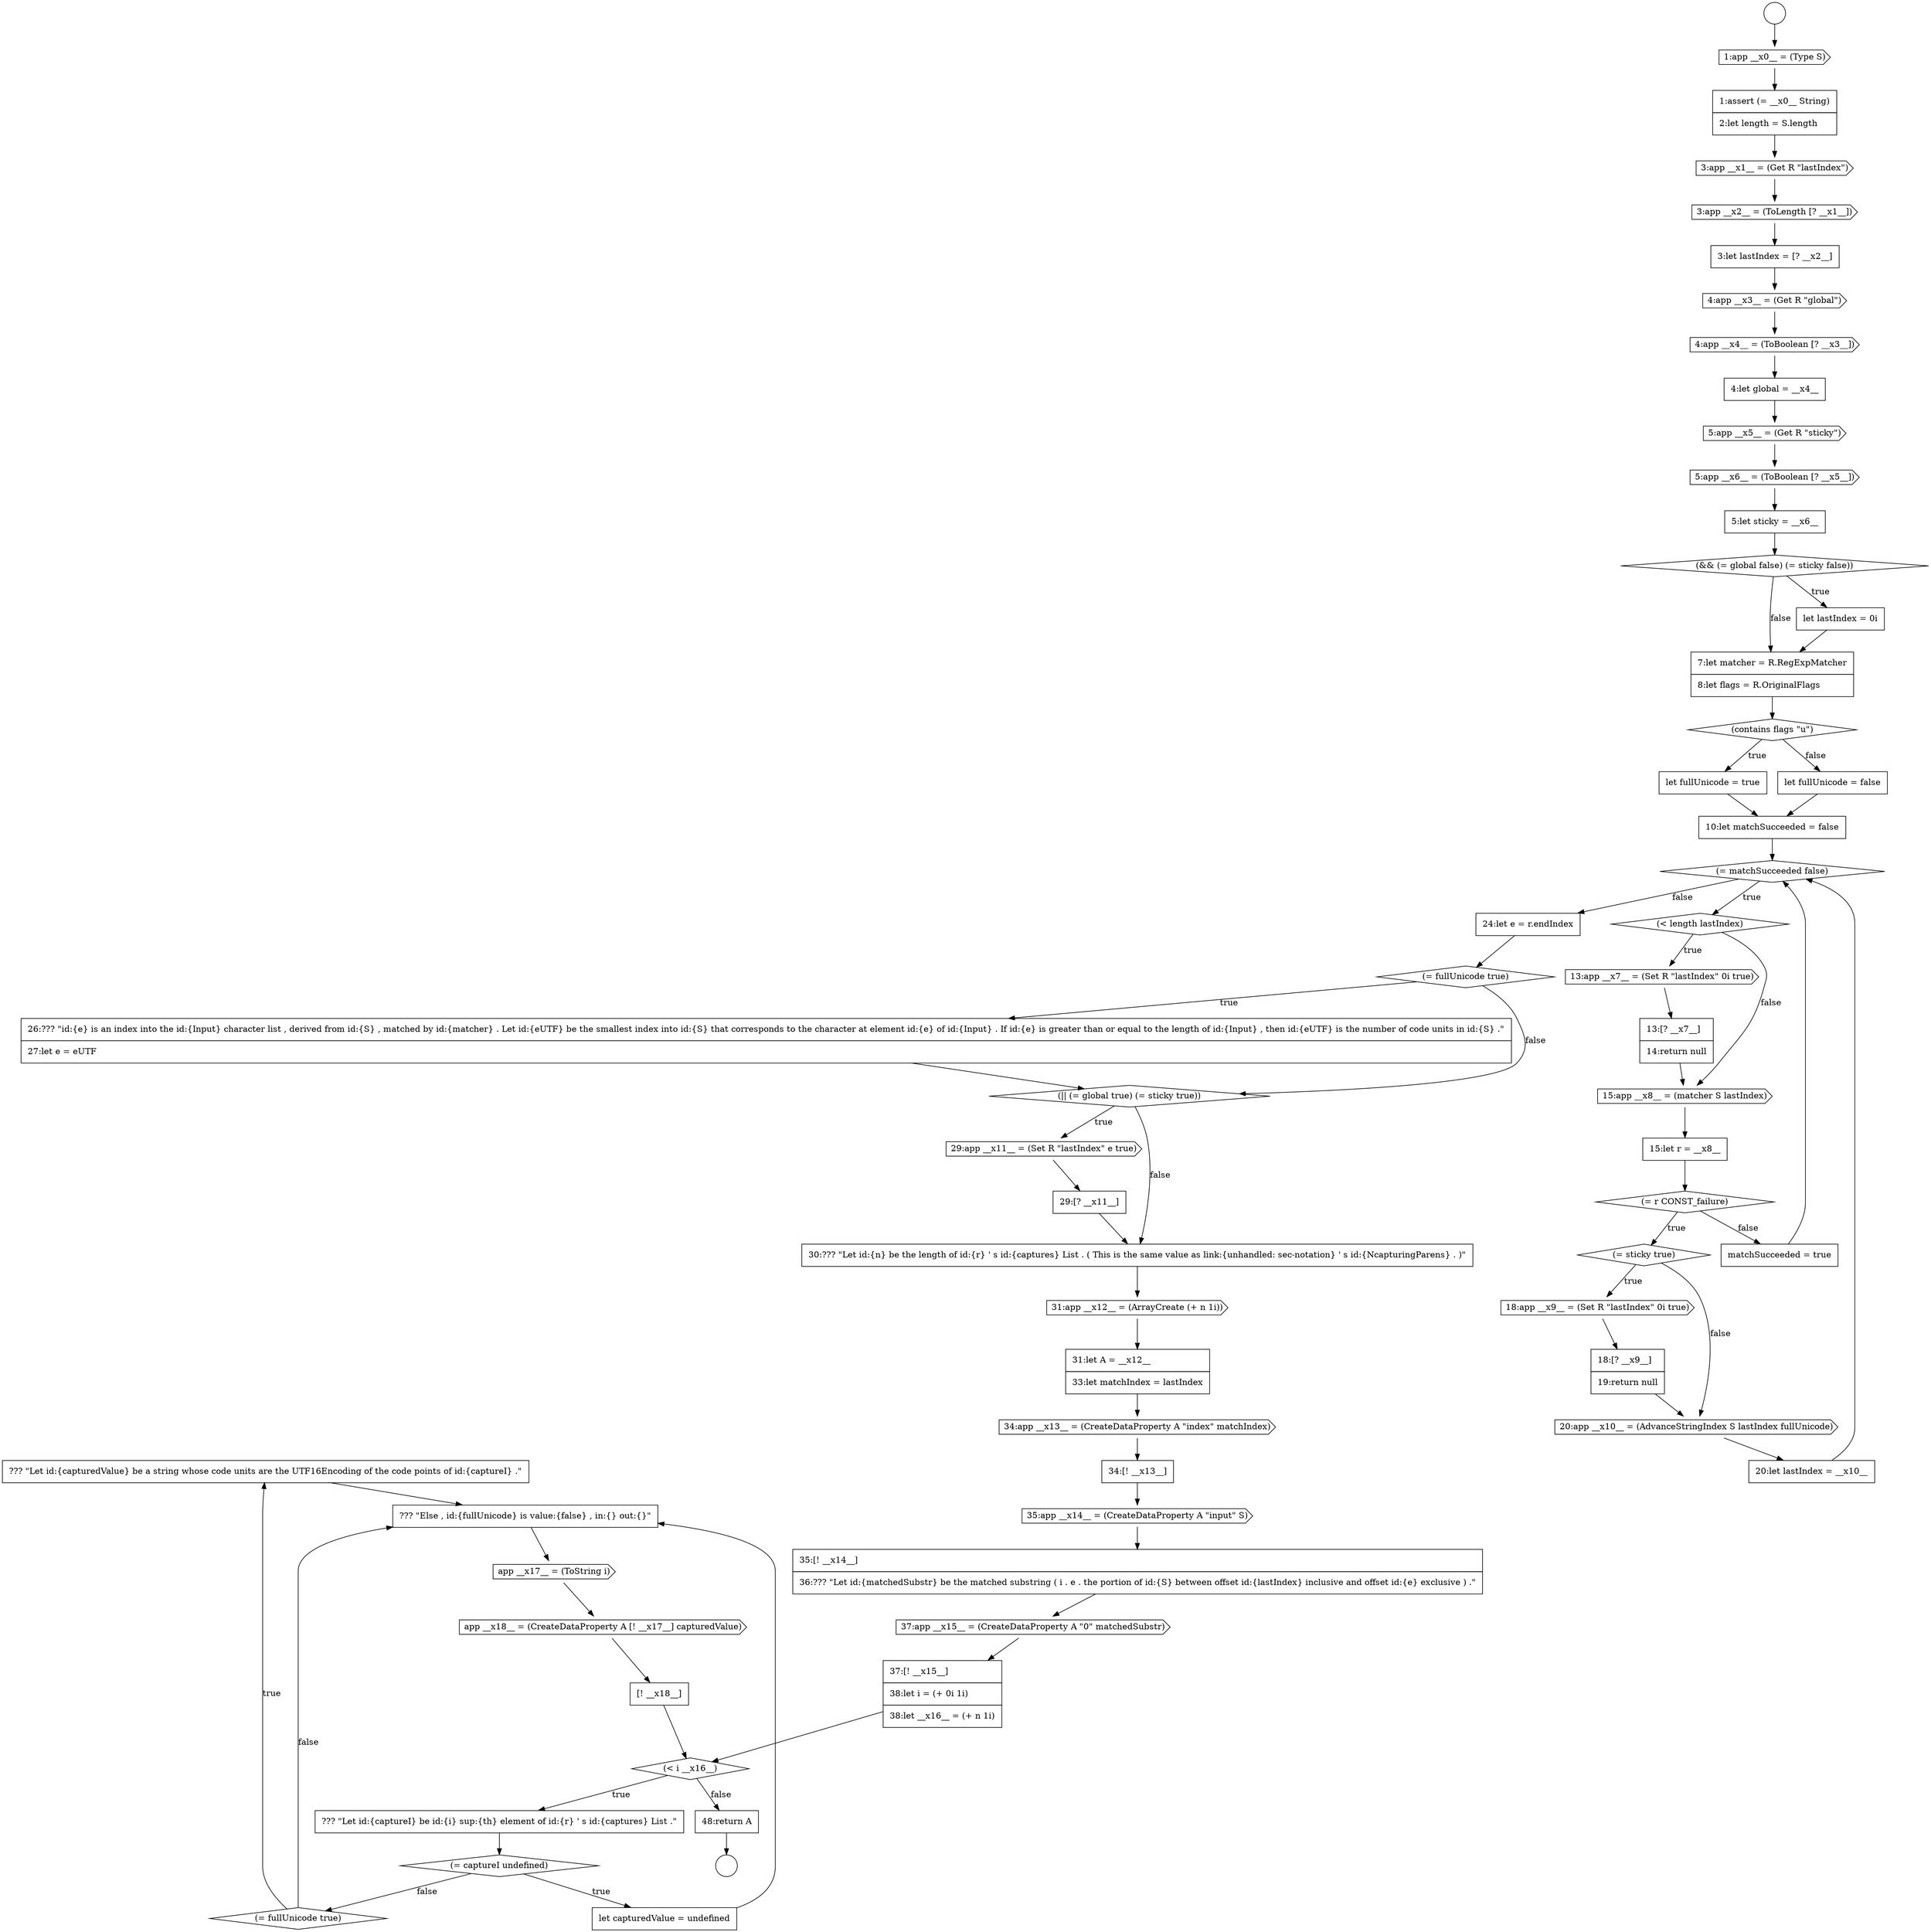 digraph {
  node12714 [shape=none, margin=0, label=<<font color="black">
    <table border="0" cellborder="1" cellspacing="0" cellpadding="10">
      <tr><td align="left">??? &quot;Let id:{capturedValue} be a string whose code units are the UTF16Encoding of the code points of id:{captureI} .&quot;</td></tr>
    </table>
  </font>> color="black" fillcolor="white" style=filled]
  node12667 [shape=none, margin=0, label=<<font color="black">
    <table border="0" cellborder="1" cellspacing="0" cellpadding="10">
      <tr><td align="left">3:let lastIndex = [? __x2__]</td></tr>
    </table>
  </font>> color="black" fillcolor="white" style=filled]
  node12696 [shape=none, margin=0, label=<<font color="black">
    <table border="0" cellborder="1" cellspacing="0" cellpadding="10">
      <tr><td align="left">26:??? &quot;id:{e} is an index into the id:{Input} character list , derived from id:{S} , matched by id:{matcher} . Let id:{eUTF} be the smallest index into id:{S} that corresponds to the character at element id:{e} of id:{Input} . If id:{e} is greater than or equal to the length of id:{Input} , then id:{eUTF} is the number of code units in id:{S} .&quot;</td></tr>
      <tr><td align="left">27:let e = eUTF</td></tr>
    </table>
  </font>> color="black" fillcolor="white" style=filled]
  node12671 [shape=cds, label=<<font color="black">5:app __x5__ = (Get R &quot;sticky&quot;)</font>> color="black" fillcolor="white" style=filled]
  node12677 [shape=diamond, label=<<font color="black">(contains flags &quot;u&quot;)</font>> color="black" fillcolor="white" style=filled]
  node12716 [shape=cds, label=<<font color="black">app __x17__ = (ToString i)</font>> color="black" fillcolor="white" style=filled]
  node12684 [shape=none, margin=0, label=<<font color="black">
    <table border="0" cellborder="1" cellspacing="0" cellpadding="10">
      <tr><td align="left">13:[? __x7__]</td></tr>
      <tr><td align="left">14:return null</td></tr>
    </table>
  </font>> color="black" fillcolor="white" style=filled]
  node12665 [shape=cds, label=<<font color="black">3:app __x1__ = (Get R &quot;lastIndex&quot;)</font>> color="black" fillcolor="white" style=filled]
  node12690 [shape=none, margin=0, label=<<font color="black">
    <table border="0" cellborder="1" cellspacing="0" cellpadding="10">
      <tr><td align="left">18:[? __x9__]</td></tr>
      <tr><td align="left">19:return null</td></tr>
    </table>
  </font>> color="black" fillcolor="white" style=filled]
  node12694 [shape=none, margin=0, label=<<font color="black">
    <table border="0" cellborder="1" cellspacing="0" cellpadding="10">
      <tr><td align="left">24:let e = r.endIndex</td></tr>
    </table>
  </font>> color="black" fillcolor="white" style=filled]
  node12710 [shape=none, margin=0, label=<<font color="black">
    <table border="0" cellborder="1" cellspacing="0" cellpadding="10">
      <tr><td align="left">??? &quot;Let id:{captureI} be id:{i} sup:{th} element of id:{r} ' s id:{captures} List .&quot;</td></tr>
    </table>
  </font>> color="black" fillcolor="white" style=filled]
  node12699 [shape=none, margin=0, label=<<font color="black">
    <table border="0" cellborder="1" cellspacing="0" cellpadding="10">
      <tr><td align="left">29:[? __x11__]</td></tr>
    </table>
  </font>> color="black" fillcolor="white" style=filled]
  node12689 [shape=cds, label=<<font color="black">18:app __x9__ = (Set R &quot;lastIndex&quot; 0i true)</font>> color="black" fillcolor="white" style=filled]
  node12674 [shape=diamond, label=<<font color="black">(&amp;&amp; (= global false) (= sticky false))</font>> color="black" fillcolor="white" style=filled]
  node12666 [shape=cds, label=<<font color="black">3:app __x2__ = (ToLength [? __x1__])</font>> color="black" fillcolor="white" style=filled]
  node12686 [shape=none, margin=0, label=<<font color="black">
    <table border="0" cellborder="1" cellspacing="0" cellpadding="10">
      <tr><td align="left">15:let r = __x8__</td></tr>
    </table>
  </font>> color="black" fillcolor="white" style=filled]
  node12661 [shape=circle label=" " color="black" fillcolor="white" style=filled]
  node12718 [shape=none, margin=0, label=<<font color="black">
    <table border="0" cellborder="1" cellspacing="0" cellpadding="10">
      <tr><td align="left">[! __x18__]</td></tr>
    </table>
  </font>> color="black" fillcolor="white" style=filled]
  node12713 [shape=diamond, label=<<font color="black">(= fullUnicode true)</font>> color="black" fillcolor="white" style=filled]
  node12693 [shape=none, margin=0, label=<<font color="black">
    <table border="0" cellborder="1" cellspacing="0" cellpadding="10">
      <tr><td align="left">matchSucceeded = true</td></tr>
    </table>
  </font>> color="black" fillcolor="white" style=filled]
  node12682 [shape=diamond, label=<<font color="black">(&lt; length lastIndex)</font>> color="black" fillcolor="white" style=filled]
  node12706 [shape=none, margin=0, label=<<font color="black">
    <table border="0" cellborder="1" cellspacing="0" cellpadding="10">
      <tr><td align="left">35:[! __x14__]</td></tr>
      <tr><td align="left">36:??? &quot;Let id:{matchedSubstr} be the matched substring ( i . e . the portion of id:{S} between offset id:{lastIndex} inclusive and offset id:{e} exclusive ) .&quot;</td></tr>
    </table>
  </font>> color="black" fillcolor="white" style=filled]
  node12703 [shape=cds, label=<<font color="black">34:app __x13__ = (CreateDataProperty A &quot;index&quot; matchIndex)</font>> color="black" fillcolor="white" style=filled]
  node12678 [shape=none, margin=0, label=<<font color="black">
    <table border="0" cellborder="1" cellspacing="0" cellpadding="10">
      <tr><td align="left">let fullUnicode = true</td></tr>
    </table>
  </font>> color="black" fillcolor="white" style=filled]
  node12670 [shape=none, margin=0, label=<<font color="black">
    <table border="0" cellborder="1" cellspacing="0" cellpadding="10">
      <tr><td align="left">4:let global = __x4__</td></tr>
    </table>
  </font>> color="black" fillcolor="white" style=filled]
  node12705 [shape=cds, label=<<font color="black">35:app __x14__ = (CreateDataProperty A &quot;input&quot; S)</font>> color="black" fillcolor="white" style=filled]
  node12673 [shape=none, margin=0, label=<<font color="black">
    <table border="0" cellborder="1" cellspacing="0" cellpadding="10">
      <tr><td align="left">5:let sticky = __x6__</td></tr>
    </table>
  </font>> color="black" fillcolor="white" style=filled]
  node12687 [shape=diamond, label=<<font color="black">(= r CONST_failure)</font>> color="black" fillcolor="white" style=filled]
  node12715 [shape=none, margin=0, label=<<font color="black">
    <table border="0" cellborder="1" cellspacing="0" cellpadding="10">
      <tr><td align="left">??? &quot;Else , id:{fullUnicode} is value:{false} , in:{} out:{}&quot;</td></tr>
    </table>
  </font>> color="black" fillcolor="white" style=filled]
  node12664 [shape=none, margin=0, label=<<font color="black">
    <table border="0" cellborder="1" cellspacing="0" cellpadding="10">
      <tr><td align="left">1:assert (= __x0__ String)</td></tr>
      <tr><td align="left">2:let length = S.length</td></tr>
    </table>
  </font>> color="black" fillcolor="white" style=filled]
  node12700 [shape=none, margin=0, label=<<font color="black">
    <table border="0" cellborder="1" cellspacing="0" cellpadding="10">
      <tr><td align="left">30:??? &quot;Let id:{n} be the length of id:{r} ' s id:{captures} List . ( This is the same value as link:{unhandled: sec-notation} ' s id:{NcapturingParens} . )&quot;</td></tr>
    </table>
  </font>> color="black" fillcolor="white" style=filled]
  node12692 [shape=none, margin=0, label=<<font color="black">
    <table border="0" cellborder="1" cellspacing="0" cellpadding="10">
      <tr><td align="left">20:let lastIndex = __x10__</td></tr>
    </table>
  </font>> color="black" fillcolor="white" style=filled]
  node12709 [shape=diamond, label=<<font color="black">(&lt; i __x16__)</font>> color="black" fillcolor="white" style=filled]
  node12683 [shape=cds, label=<<font color="black">13:app __x7__ = (Set R &quot;lastIndex&quot; 0i true)</font>> color="black" fillcolor="white" style=filled]
  node12704 [shape=none, margin=0, label=<<font color="black">
    <table border="0" cellborder="1" cellspacing="0" cellpadding="10">
      <tr><td align="left">34:[! __x13__]</td></tr>
    </table>
  </font>> color="black" fillcolor="white" style=filled]
  node12719 [shape=none, margin=0, label=<<font color="black">
    <table border="0" cellborder="1" cellspacing="0" cellpadding="10">
      <tr><td align="left">48:return A</td></tr>
    </table>
  </font>> color="black" fillcolor="white" style=filled]
  node12688 [shape=diamond, label=<<font color="black">(= sticky true)</font>> color="black" fillcolor="white" style=filled]
  node12663 [shape=cds, label=<<font color="black">1:app __x0__ = (Type S)</font>> color="black" fillcolor="white" style=filled]
  node12676 [shape=none, margin=0, label=<<font color="black">
    <table border="0" cellborder="1" cellspacing="0" cellpadding="10">
      <tr><td align="left">7:let matcher = R.RegExpMatcher</td></tr>
      <tr><td align="left">8:let flags = R.OriginalFlags</td></tr>
    </table>
  </font>> color="black" fillcolor="white" style=filled]
  node12668 [shape=cds, label=<<font color="black">4:app __x3__ = (Get R &quot;global&quot;)</font>> color="black" fillcolor="white" style=filled]
  node12712 [shape=none, margin=0, label=<<font color="black">
    <table border="0" cellborder="1" cellspacing="0" cellpadding="10">
      <tr><td align="left">let capturedValue = undefined</td></tr>
    </table>
  </font>> color="black" fillcolor="white" style=filled]
  node12697 [shape=diamond, label=<<font color="black">(|| (= global true) (= sticky true))</font>> color="black" fillcolor="white" style=filled]
  node12691 [shape=cds, label=<<font color="black">20:app __x10__ = (AdvanceStringIndex S lastIndex fullUnicode)</font>> color="black" fillcolor="white" style=filled]
  node12680 [shape=none, margin=0, label=<<font color="black">
    <table border="0" cellborder="1" cellspacing="0" cellpadding="10">
      <tr><td align="left">10:let matchSucceeded = false</td></tr>
    </table>
  </font>> color="black" fillcolor="white" style=filled]
  node12672 [shape=cds, label=<<font color="black">5:app __x6__ = (ToBoolean [? __x5__])</font>> color="black" fillcolor="white" style=filled]
  node12708 [shape=none, margin=0, label=<<font color="black">
    <table border="0" cellborder="1" cellspacing="0" cellpadding="10">
      <tr><td align="left">37:[! __x15__]</td></tr>
      <tr><td align="left">38:let i = (+ 0i 1i)</td></tr>
      <tr><td align="left">38:let __x16__ = (+ n 1i)</td></tr>
    </table>
  </font>> color="black" fillcolor="white" style=filled]
  node12701 [shape=cds, label=<<font color="black">31:app __x12__ = (ArrayCreate (+ n 1i))</font>> color="black" fillcolor="white" style=filled]
  node12695 [shape=diamond, label=<<font color="black">(= fullUnicode true)</font>> color="black" fillcolor="white" style=filled]
  node12698 [shape=cds, label=<<font color="black">29:app __x11__ = (Set R &quot;lastIndex&quot; e true)</font>> color="black" fillcolor="white" style=filled]
  node12662 [shape=circle label=" " color="black" fillcolor="white" style=filled]
  node12685 [shape=cds, label=<<font color="black">15:app __x8__ = (matcher S lastIndex)</font>> color="black" fillcolor="white" style=filled]
  node12675 [shape=none, margin=0, label=<<font color="black">
    <table border="0" cellborder="1" cellspacing="0" cellpadding="10">
      <tr><td align="left">let lastIndex = 0i</td></tr>
    </table>
  </font>> color="black" fillcolor="white" style=filled]
  node12711 [shape=diamond, label=<<font color="black">(= captureI undefined)</font>> color="black" fillcolor="white" style=filled]
  node12702 [shape=none, margin=0, label=<<font color="black">
    <table border="0" cellborder="1" cellspacing="0" cellpadding="10">
      <tr><td align="left">31:let A = __x12__</td></tr>
      <tr><td align="left">33:let matchIndex = lastIndex</td></tr>
    </table>
  </font>> color="black" fillcolor="white" style=filled]
  node12681 [shape=diamond, label=<<font color="black">(= matchSucceeded false)</font>> color="black" fillcolor="white" style=filled]
  node12679 [shape=none, margin=0, label=<<font color="black">
    <table border="0" cellborder="1" cellspacing="0" cellpadding="10">
      <tr><td align="left">let fullUnicode = false</td></tr>
    </table>
  </font>> color="black" fillcolor="white" style=filled]
  node12707 [shape=cds, label=<<font color="black">37:app __x15__ = (CreateDataProperty A &quot;0&quot; matchedSubstr)</font>> color="black" fillcolor="white" style=filled]
  node12669 [shape=cds, label=<<font color="black">4:app __x4__ = (ToBoolean [? __x3__])</font>> color="black" fillcolor="white" style=filled]
  node12717 [shape=cds, label=<<font color="black">app __x18__ = (CreateDataProperty A [! __x17__] capturedValue)</font>> color="black" fillcolor="white" style=filled]
  node12683 -> node12684 [ color="black"]
  node12671 -> node12672 [ color="black"]
  node12713 -> node12714 [label=<<font color="black">true</font>> color="black"]
  node12713 -> node12715 [label=<<font color="black">false</font>> color="black"]
  node12661 -> node12663 [ color="black"]
  node12692 -> node12681 [ color="black"]
  node12670 -> node12671 [ color="black"]
  node12688 -> node12689 [label=<<font color="black">true</font>> color="black"]
  node12688 -> node12691 [label=<<font color="black">false</font>> color="black"]
  node12686 -> node12687 [ color="black"]
  node12710 -> node12711 [ color="black"]
  node12708 -> node12709 [ color="black"]
  node12695 -> node12696 [label=<<font color="black">true</font>> color="black"]
  node12695 -> node12697 [label=<<font color="black">false</font>> color="black"]
  node12690 -> node12691 [ color="black"]
  node12689 -> node12690 [ color="black"]
  node12664 -> node12665 [ color="black"]
  node12665 -> node12666 [ color="black"]
  node12693 -> node12681 [ color="black"]
  node12717 -> node12718 [ color="black"]
  node12673 -> node12674 [ color="black"]
  node12702 -> node12703 [ color="black"]
  node12707 -> node12708 [ color="black"]
  node12682 -> node12683 [label=<<font color="black">true</font>> color="black"]
  node12682 -> node12685 [label=<<font color="black">false</font>> color="black"]
  node12669 -> node12670 [ color="black"]
  node12699 -> node12700 [ color="black"]
  node12704 -> node12705 [ color="black"]
  node12715 -> node12716 [ color="black"]
  node12663 -> node12664 [ color="black"]
  node12679 -> node12680 [ color="black"]
  node12697 -> node12698 [label=<<font color="black">true</font>> color="black"]
  node12697 -> node12700 [label=<<font color="black">false</font>> color="black"]
  node12701 -> node12702 [ color="black"]
  node12716 -> node12717 [ color="black"]
  node12698 -> node12699 [ color="black"]
  node12709 -> node12710 [label=<<font color="black">true</font>> color="black"]
  node12709 -> node12719 [label=<<font color="black">false</font>> color="black"]
  node12678 -> node12680 [ color="black"]
  node12684 -> node12685 [ color="black"]
  node12719 -> node12662 [ color="black"]
  node12680 -> node12681 [ color="black"]
  node12691 -> node12692 [ color="black"]
  node12681 -> node12682 [label=<<font color="black">true</font>> color="black"]
  node12681 -> node12694 [label=<<font color="black">false</font>> color="black"]
  node12676 -> node12677 [ color="black"]
  node12696 -> node12697 [ color="black"]
  node12718 -> node12709 [ color="black"]
  node12712 -> node12715 [ color="black"]
  node12666 -> node12667 [ color="black"]
  node12672 -> node12673 [ color="black"]
  node12687 -> node12688 [label=<<font color="black">true</font>> color="black"]
  node12687 -> node12693 [label=<<font color="black">false</font>> color="black"]
  node12668 -> node12669 [ color="black"]
  node12675 -> node12676 [ color="black"]
  node12703 -> node12704 [ color="black"]
  node12674 -> node12675 [label=<<font color="black">true</font>> color="black"]
  node12674 -> node12676 [label=<<font color="black">false</font>> color="black"]
  node12667 -> node12668 [ color="black"]
  node12706 -> node12707 [ color="black"]
  node12705 -> node12706 [ color="black"]
  node12700 -> node12701 [ color="black"]
  node12694 -> node12695 [ color="black"]
  node12711 -> node12712 [label=<<font color="black">true</font>> color="black"]
  node12711 -> node12713 [label=<<font color="black">false</font>> color="black"]
  node12677 -> node12678 [label=<<font color="black">true</font>> color="black"]
  node12677 -> node12679 [label=<<font color="black">false</font>> color="black"]
  node12685 -> node12686 [ color="black"]
  node12714 -> node12715 [ color="black"]
}

